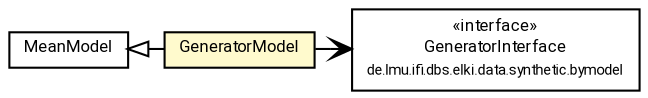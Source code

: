 #!/usr/local/bin/dot
#
# Class diagram 
# Generated by UMLGraph version R5_7_2-60-g0e99a6 (http://www.spinellis.gr/umlgraph/)
#

digraph G {
	graph [fontnames="svg"]
	edge [fontname="Roboto",fontsize=7,labelfontname="Roboto",labelfontsize=7,color="black"];
	node [fontname="Roboto",fontcolor="black",fontsize=8,shape=plaintext,margin=0,width=0,height=0];
	nodesep=0.15;
	ranksep=0.25;
	rankdir=LR;
	// de.lmu.ifi.dbs.elki.data.model.MeanModel
	c4744689 [label=<<table title="de.lmu.ifi.dbs.elki.data.model.MeanModel" border="0" cellborder="1" cellspacing="0" cellpadding="2" href="MeanModel.html" target="_parent">
		<tr><td><table border="0" cellspacing="0" cellpadding="1">
		<tr><td align="center" balign="center"> <font face="Roboto">MeanModel</font> </td></tr>
		</table></td></tr>
		</table>>, URL="MeanModel.html"];
	// de.lmu.ifi.dbs.elki.data.synthetic.bymodel.GeneratorInterface
	c4746246 [label=<<table title="de.lmu.ifi.dbs.elki.data.synthetic.bymodel.GeneratorInterface" border="0" cellborder="1" cellspacing="0" cellpadding="2" href="../synthetic/bymodel/GeneratorInterface.html" target="_parent">
		<tr><td><table border="0" cellspacing="0" cellpadding="1">
		<tr><td align="center" balign="center"> &#171;interface&#187; </td></tr>
		<tr><td align="center" balign="center"> <font face="Roboto">GeneratorInterface</font> </td></tr>
		<tr><td align="center" balign="center"> <font face="Roboto" point-size="7.0">de.lmu.ifi.dbs.elki.data.synthetic.bymodel</font> </td></tr>
		</table></td></tr>
		</table>>, URL="../synthetic/bymodel/GeneratorInterface.html"];
	// de.lmu.ifi.dbs.elki.data.model.GeneratorModel
	c4746247 [label=<<table title="de.lmu.ifi.dbs.elki.data.model.GeneratorModel" border="0" cellborder="1" cellspacing="0" cellpadding="2" bgcolor="lemonChiffon" href="GeneratorModel.html" target="_parent">
		<tr><td><table border="0" cellspacing="0" cellpadding="1">
		<tr><td align="center" balign="center"> <font face="Roboto">GeneratorModel</font> </td></tr>
		</table></td></tr>
		</table>>, URL="GeneratorModel.html"];
	// de.lmu.ifi.dbs.elki.data.model.GeneratorModel extends de.lmu.ifi.dbs.elki.data.model.MeanModel
	c4744689 -> c4746247 [arrowtail=empty,dir=back,weight=10];
	// de.lmu.ifi.dbs.elki.data.model.GeneratorModel navassoc de.lmu.ifi.dbs.elki.data.synthetic.bymodel.GeneratorInterface
	c4746247 -> c4746246 [arrowhead=open,weight=1];
}


